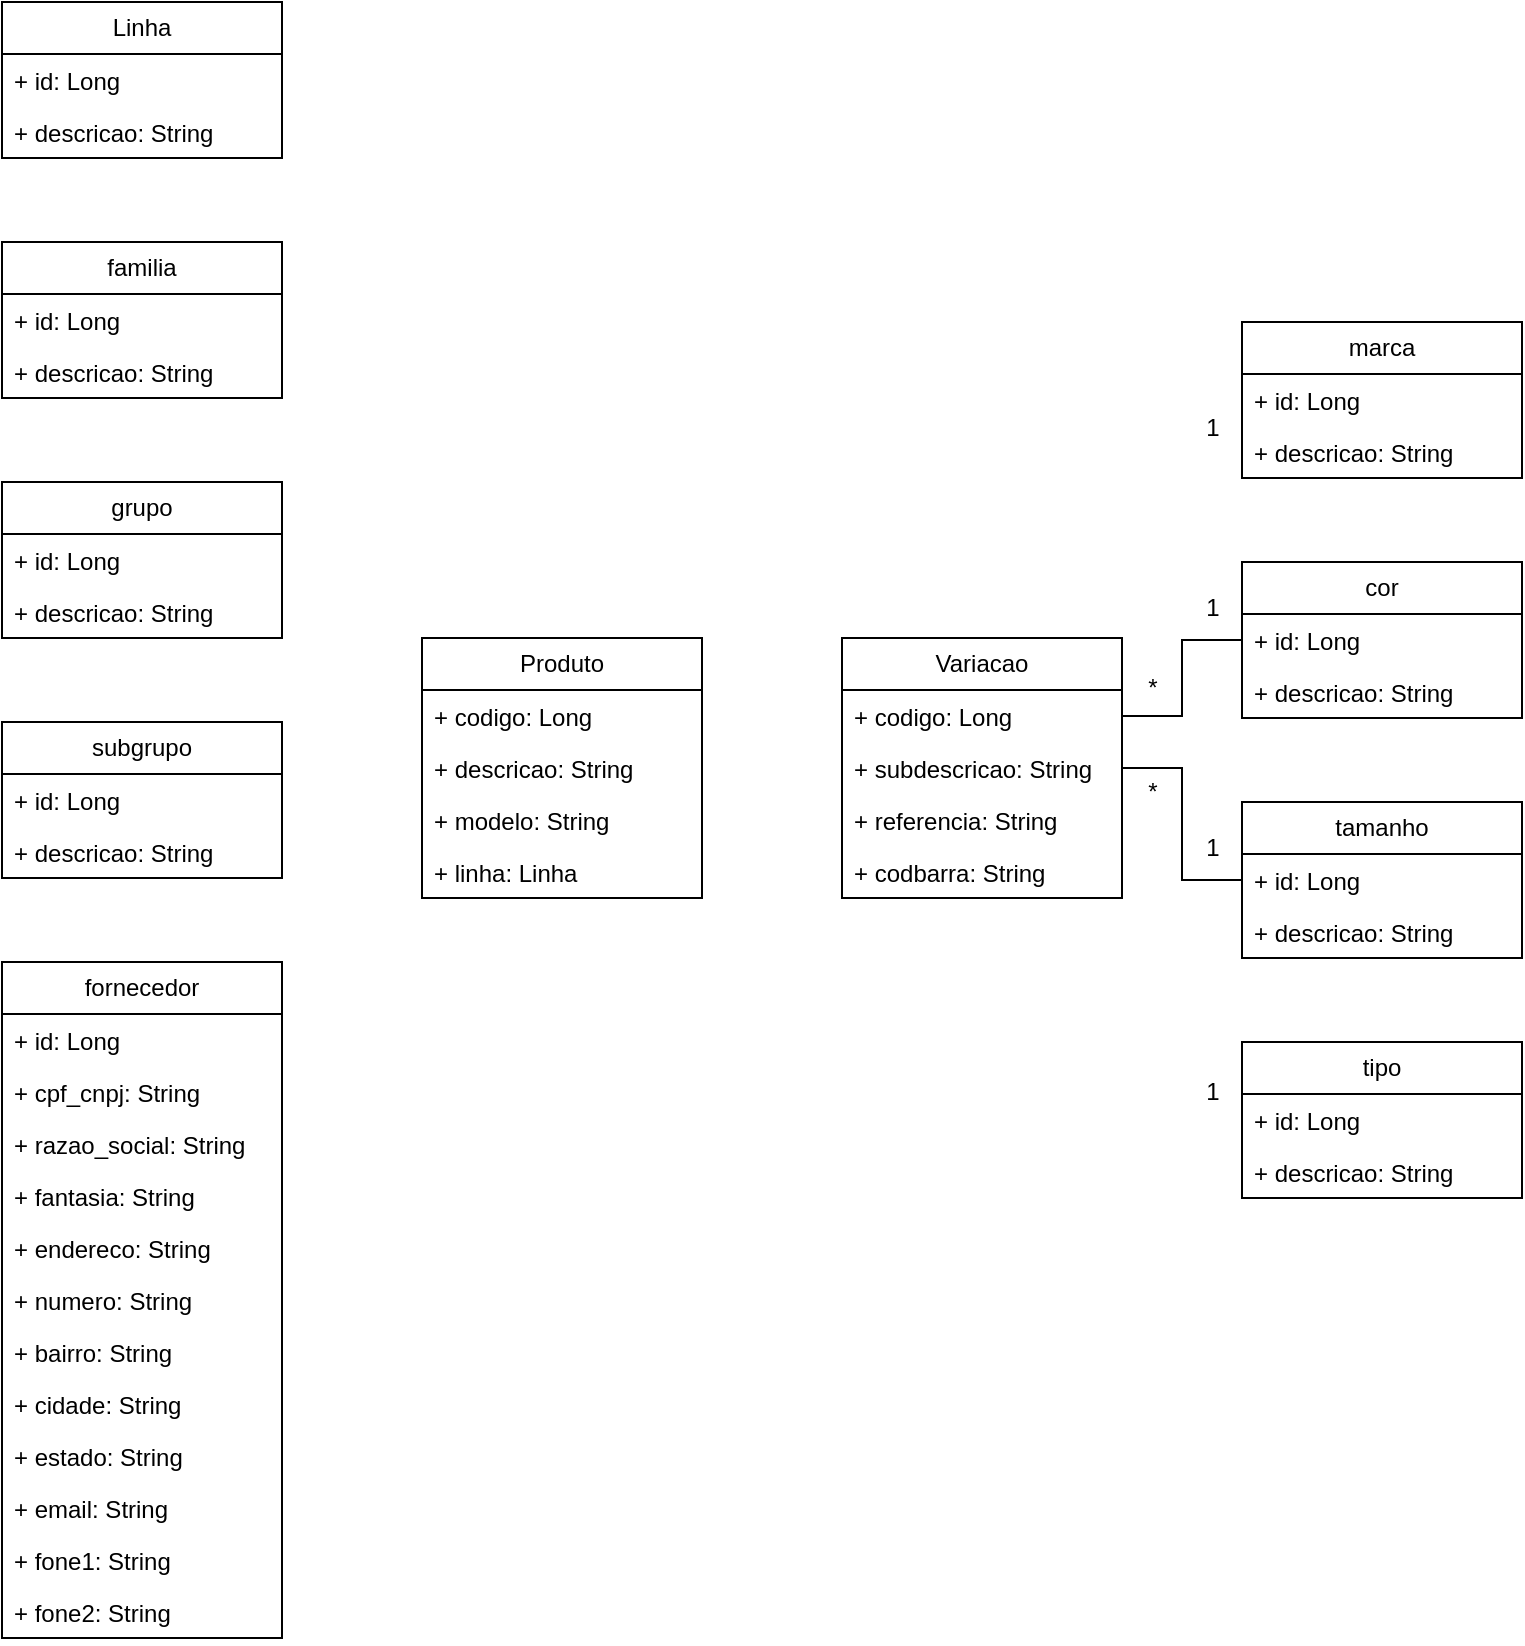 <mxfile version="24.7.6">
  <diagram name="Página-1" id="uwY5rH605NIhkcGj8N-c">
    <mxGraphModel dx="696" dy="387" grid="1" gridSize="10" guides="1" tooltips="1" connect="1" arrows="1" fold="1" page="1" pageScale="1" pageWidth="827" pageHeight="1169" math="0" shadow="0">
      <root>
        <mxCell id="0" />
        <mxCell id="1" parent="0" />
        <mxCell id="tdAu6xV_hupiu8KRXxIJ-1" value="Linha" style="swimlane;fontStyle=0;childLayout=stackLayout;horizontal=1;startSize=26;fillColor=none;horizontalStack=0;resizeParent=1;resizeParentMax=0;resizeLast=0;collapsible=1;marginBottom=0;whiteSpace=wrap;html=1;" parent="1" vertex="1">
          <mxGeometry x="40" y="40" width="140" height="78" as="geometry" />
        </mxCell>
        <mxCell id="tdAu6xV_hupiu8KRXxIJ-2" value="+ id: Long" style="text;strokeColor=none;fillColor=none;align=left;verticalAlign=top;spacingLeft=4;spacingRight=4;overflow=hidden;rotatable=0;points=[[0,0.5],[1,0.5]];portConstraint=eastwest;whiteSpace=wrap;html=1;" parent="tdAu6xV_hupiu8KRXxIJ-1" vertex="1">
          <mxGeometry y="26" width="140" height="26" as="geometry" />
        </mxCell>
        <mxCell id="tdAu6xV_hupiu8KRXxIJ-3" value="+ descricao: String" style="text;strokeColor=none;fillColor=none;align=left;verticalAlign=top;spacingLeft=4;spacingRight=4;overflow=hidden;rotatable=0;points=[[0,0.5],[1,0.5]];portConstraint=eastwest;whiteSpace=wrap;html=1;" parent="tdAu6xV_hupiu8KRXxIJ-1" vertex="1">
          <mxGeometry y="52" width="140" height="26" as="geometry" />
        </mxCell>
        <mxCell id="tdAu6xV_hupiu8KRXxIJ-5" value="familia" style="swimlane;fontStyle=0;childLayout=stackLayout;horizontal=1;startSize=26;fillColor=none;horizontalStack=0;resizeParent=1;resizeParentMax=0;resizeLast=0;collapsible=1;marginBottom=0;whiteSpace=wrap;html=1;" parent="1" vertex="1">
          <mxGeometry x="40" y="160" width="140" height="78" as="geometry" />
        </mxCell>
        <mxCell id="tdAu6xV_hupiu8KRXxIJ-6" value="+ id: Long" style="text;strokeColor=none;fillColor=none;align=left;verticalAlign=top;spacingLeft=4;spacingRight=4;overflow=hidden;rotatable=0;points=[[0,0.5],[1,0.5]];portConstraint=eastwest;whiteSpace=wrap;html=1;" parent="tdAu6xV_hupiu8KRXxIJ-5" vertex="1">
          <mxGeometry y="26" width="140" height="26" as="geometry" />
        </mxCell>
        <mxCell id="tdAu6xV_hupiu8KRXxIJ-7" value="+ descricao: String" style="text;strokeColor=none;fillColor=none;align=left;verticalAlign=top;spacingLeft=4;spacingRight=4;overflow=hidden;rotatable=0;points=[[0,0.5],[1,0.5]];portConstraint=eastwest;whiteSpace=wrap;html=1;" parent="tdAu6xV_hupiu8KRXxIJ-5" vertex="1">
          <mxGeometry y="52" width="140" height="26" as="geometry" />
        </mxCell>
        <mxCell id="tdAu6xV_hupiu8KRXxIJ-9" value="grupo" style="swimlane;fontStyle=0;childLayout=stackLayout;horizontal=1;startSize=26;fillColor=none;horizontalStack=0;resizeParent=1;resizeParentMax=0;resizeLast=0;collapsible=1;marginBottom=0;whiteSpace=wrap;html=1;" parent="1" vertex="1">
          <mxGeometry x="40" y="280" width="140" height="78" as="geometry" />
        </mxCell>
        <mxCell id="tdAu6xV_hupiu8KRXxIJ-10" value="+ id: Long" style="text;strokeColor=none;fillColor=none;align=left;verticalAlign=top;spacingLeft=4;spacingRight=4;overflow=hidden;rotatable=0;points=[[0,0.5],[1,0.5]];portConstraint=eastwest;whiteSpace=wrap;html=1;" parent="tdAu6xV_hupiu8KRXxIJ-9" vertex="1">
          <mxGeometry y="26" width="140" height="26" as="geometry" />
        </mxCell>
        <mxCell id="tdAu6xV_hupiu8KRXxIJ-11" value="+ descricao: String" style="text;strokeColor=none;fillColor=none;align=left;verticalAlign=top;spacingLeft=4;spacingRight=4;overflow=hidden;rotatable=0;points=[[0,0.5],[1,0.5]];portConstraint=eastwest;whiteSpace=wrap;html=1;" parent="tdAu6xV_hupiu8KRXxIJ-9" vertex="1">
          <mxGeometry y="52" width="140" height="26" as="geometry" />
        </mxCell>
        <mxCell id="tdAu6xV_hupiu8KRXxIJ-12" value="subgrupo" style="swimlane;fontStyle=0;childLayout=stackLayout;horizontal=1;startSize=26;fillColor=none;horizontalStack=0;resizeParent=1;resizeParentMax=0;resizeLast=0;collapsible=1;marginBottom=0;whiteSpace=wrap;html=1;" parent="1" vertex="1">
          <mxGeometry x="40" y="400" width="140" height="78" as="geometry" />
        </mxCell>
        <mxCell id="tdAu6xV_hupiu8KRXxIJ-13" value="+ id: Long" style="text;strokeColor=none;fillColor=none;align=left;verticalAlign=top;spacingLeft=4;spacingRight=4;overflow=hidden;rotatable=0;points=[[0,0.5],[1,0.5]];portConstraint=eastwest;whiteSpace=wrap;html=1;" parent="tdAu6xV_hupiu8KRXxIJ-12" vertex="1">
          <mxGeometry y="26" width="140" height="26" as="geometry" />
        </mxCell>
        <mxCell id="tdAu6xV_hupiu8KRXxIJ-14" value="+ descricao: String" style="text;strokeColor=none;fillColor=none;align=left;verticalAlign=top;spacingLeft=4;spacingRight=4;overflow=hidden;rotatable=0;points=[[0,0.5],[1,0.5]];portConstraint=eastwest;whiteSpace=wrap;html=1;" parent="tdAu6xV_hupiu8KRXxIJ-12" vertex="1">
          <mxGeometry y="52" width="140" height="26" as="geometry" />
        </mxCell>
        <mxCell id="tdAu6xV_hupiu8KRXxIJ-15" value="marca" style="swimlane;fontStyle=0;childLayout=stackLayout;horizontal=1;startSize=26;fillColor=none;horizontalStack=0;resizeParent=1;resizeParentMax=0;resizeLast=0;collapsible=1;marginBottom=0;whiteSpace=wrap;html=1;" parent="1" vertex="1">
          <mxGeometry x="660" y="200" width="140" height="78" as="geometry" />
        </mxCell>
        <mxCell id="tdAu6xV_hupiu8KRXxIJ-16" value="+ id: Long" style="text;strokeColor=none;fillColor=none;align=left;verticalAlign=top;spacingLeft=4;spacingRight=4;overflow=hidden;rotatable=0;points=[[0,0.5],[1,0.5]];portConstraint=eastwest;whiteSpace=wrap;html=1;" parent="tdAu6xV_hupiu8KRXxIJ-15" vertex="1">
          <mxGeometry y="26" width="140" height="26" as="geometry" />
        </mxCell>
        <mxCell id="tdAu6xV_hupiu8KRXxIJ-17" value="+ descricao: String" style="text;strokeColor=none;fillColor=none;align=left;verticalAlign=top;spacingLeft=4;spacingRight=4;overflow=hidden;rotatable=0;points=[[0,0.5],[1,0.5]];portConstraint=eastwest;whiteSpace=wrap;html=1;" parent="tdAu6xV_hupiu8KRXxIJ-15" vertex="1">
          <mxGeometry y="52" width="140" height="26" as="geometry" />
        </mxCell>
        <mxCell id="tdAu6xV_hupiu8KRXxIJ-18" value="fornecedor" style="swimlane;fontStyle=0;childLayout=stackLayout;horizontal=1;startSize=26;fillColor=none;horizontalStack=0;resizeParent=1;resizeParentMax=0;resizeLast=0;collapsible=1;marginBottom=0;whiteSpace=wrap;html=1;" parent="1" vertex="1">
          <mxGeometry x="40" y="520" width="140" height="338" as="geometry" />
        </mxCell>
        <mxCell id="tdAu6xV_hupiu8KRXxIJ-19" value="+ id: Long" style="text;strokeColor=none;fillColor=none;align=left;verticalAlign=top;spacingLeft=4;spacingRight=4;overflow=hidden;rotatable=0;points=[[0,0.5],[1,0.5]];portConstraint=eastwest;whiteSpace=wrap;html=1;" parent="tdAu6xV_hupiu8KRXxIJ-18" vertex="1">
          <mxGeometry y="26" width="140" height="26" as="geometry" />
        </mxCell>
        <mxCell id="tdAu6xV_hupiu8KRXxIJ-21" value="+ cpf_cnpj: String" style="text;strokeColor=none;fillColor=none;align=left;verticalAlign=top;spacingLeft=4;spacingRight=4;overflow=hidden;rotatable=0;points=[[0,0.5],[1,0.5]];portConstraint=eastwest;whiteSpace=wrap;html=1;" parent="tdAu6xV_hupiu8KRXxIJ-18" vertex="1">
          <mxGeometry y="52" width="140" height="26" as="geometry" />
        </mxCell>
        <mxCell id="tdAu6xV_hupiu8KRXxIJ-20" value="+ razao_social: String" style="text;strokeColor=none;fillColor=none;align=left;verticalAlign=top;spacingLeft=4;spacingRight=4;overflow=hidden;rotatable=0;points=[[0,0.5],[1,0.5]];portConstraint=eastwest;whiteSpace=wrap;html=1;" parent="tdAu6xV_hupiu8KRXxIJ-18" vertex="1">
          <mxGeometry y="78" width="140" height="26" as="geometry" />
        </mxCell>
        <mxCell id="EgEmd3ckSdjU1ePj8vTz-16" value="+ fantasia: String" style="text;strokeColor=none;fillColor=none;align=left;verticalAlign=top;spacingLeft=4;spacingRight=4;overflow=hidden;rotatable=0;points=[[0,0.5],[1,0.5]];portConstraint=eastwest;whiteSpace=wrap;html=1;" vertex="1" parent="tdAu6xV_hupiu8KRXxIJ-18">
          <mxGeometry y="104" width="140" height="26" as="geometry" />
        </mxCell>
        <mxCell id="tdAu6xV_hupiu8KRXxIJ-23" value="+ endereco: String" style="text;strokeColor=none;fillColor=none;align=left;verticalAlign=top;spacingLeft=4;spacingRight=4;overflow=hidden;rotatable=0;points=[[0,0.5],[1,0.5]];portConstraint=eastwest;whiteSpace=wrap;html=1;" parent="tdAu6xV_hupiu8KRXxIJ-18" vertex="1">
          <mxGeometry y="130" width="140" height="26" as="geometry" />
        </mxCell>
        <mxCell id="tdAu6xV_hupiu8KRXxIJ-24" value="+ numero: String" style="text;strokeColor=none;fillColor=none;align=left;verticalAlign=top;spacingLeft=4;spacingRight=4;overflow=hidden;rotatable=0;points=[[0,0.5],[1,0.5]];portConstraint=eastwest;whiteSpace=wrap;html=1;" parent="tdAu6xV_hupiu8KRXxIJ-18" vertex="1">
          <mxGeometry y="156" width="140" height="26" as="geometry" />
        </mxCell>
        <mxCell id="EgEmd3ckSdjU1ePj8vTz-14" value="+ bairro: String" style="text;strokeColor=none;fillColor=none;align=left;verticalAlign=top;spacingLeft=4;spacingRight=4;overflow=hidden;rotatable=0;points=[[0,0.5],[1,0.5]];portConstraint=eastwest;whiteSpace=wrap;html=1;" vertex="1" parent="tdAu6xV_hupiu8KRXxIJ-18">
          <mxGeometry y="182" width="140" height="26" as="geometry" />
        </mxCell>
        <mxCell id="tdAu6xV_hupiu8KRXxIJ-22" value="+ cidade: String" style="text;strokeColor=none;fillColor=none;align=left;verticalAlign=top;spacingLeft=4;spacingRight=4;overflow=hidden;rotatable=0;points=[[0,0.5],[1,0.5]];portConstraint=eastwest;whiteSpace=wrap;html=1;" parent="tdAu6xV_hupiu8KRXxIJ-18" vertex="1">
          <mxGeometry y="208" width="140" height="26" as="geometry" />
        </mxCell>
        <mxCell id="EgEmd3ckSdjU1ePj8vTz-15" value="+ estado: String" style="text;strokeColor=none;fillColor=none;align=left;verticalAlign=top;spacingLeft=4;spacingRight=4;overflow=hidden;rotatable=0;points=[[0,0.5],[1,0.5]];portConstraint=eastwest;whiteSpace=wrap;html=1;" vertex="1" parent="tdAu6xV_hupiu8KRXxIJ-18">
          <mxGeometry y="234" width="140" height="26" as="geometry" />
        </mxCell>
        <mxCell id="EgEmd3ckSdjU1ePj8vTz-17" value="+ email: String" style="text;strokeColor=none;fillColor=none;align=left;verticalAlign=top;spacingLeft=4;spacingRight=4;overflow=hidden;rotatable=0;points=[[0,0.5],[1,0.5]];portConstraint=eastwest;whiteSpace=wrap;html=1;" vertex="1" parent="tdAu6xV_hupiu8KRXxIJ-18">
          <mxGeometry y="260" width="140" height="26" as="geometry" />
        </mxCell>
        <mxCell id="EgEmd3ckSdjU1ePj8vTz-18" value="+ fone1: String" style="text;strokeColor=none;fillColor=none;align=left;verticalAlign=top;spacingLeft=4;spacingRight=4;overflow=hidden;rotatable=0;points=[[0,0.5],[1,0.5]];portConstraint=eastwest;whiteSpace=wrap;html=1;" vertex="1" parent="tdAu6xV_hupiu8KRXxIJ-18">
          <mxGeometry y="286" width="140" height="26" as="geometry" />
        </mxCell>
        <mxCell id="EgEmd3ckSdjU1ePj8vTz-19" value="+ fone2: String" style="text;strokeColor=none;fillColor=none;align=left;verticalAlign=top;spacingLeft=4;spacingRight=4;overflow=hidden;rotatable=0;points=[[0,0.5],[1,0.5]];portConstraint=eastwest;whiteSpace=wrap;html=1;" vertex="1" parent="tdAu6xV_hupiu8KRXxIJ-18">
          <mxGeometry y="312" width="140" height="26" as="geometry" />
        </mxCell>
        <mxCell id="EgEmd3ckSdjU1ePj8vTz-76" style="edgeStyle=orthogonalEdgeStyle;rounded=0;orthogonalLoop=1;jettySize=auto;html=1;entryX=1;entryY=0.5;entryDx=0;entryDy=0;endArrow=none;endFill=0;" edge="1" parent="1" source="EgEmd3ckSdjU1ePj8vTz-1" target="EgEmd3ckSdjU1ePj8vTz-24">
          <mxGeometry relative="1" as="geometry" />
        </mxCell>
        <mxCell id="EgEmd3ckSdjU1ePj8vTz-1" value="cor" style="swimlane;fontStyle=0;childLayout=stackLayout;horizontal=1;startSize=26;fillColor=none;horizontalStack=0;resizeParent=1;resizeParentMax=0;resizeLast=0;collapsible=1;marginBottom=0;whiteSpace=wrap;html=1;" vertex="1" parent="1">
          <mxGeometry x="660" y="320" width="140" height="78" as="geometry" />
        </mxCell>
        <mxCell id="EgEmd3ckSdjU1ePj8vTz-2" value="+ id: Long" style="text;strokeColor=none;fillColor=none;align=left;verticalAlign=top;spacingLeft=4;spacingRight=4;overflow=hidden;rotatable=0;points=[[0,0.5],[1,0.5]];portConstraint=eastwest;whiteSpace=wrap;html=1;" vertex="1" parent="EgEmd3ckSdjU1ePj8vTz-1">
          <mxGeometry y="26" width="140" height="26" as="geometry" />
        </mxCell>
        <mxCell id="EgEmd3ckSdjU1ePj8vTz-3" value="+ descricao: String" style="text;strokeColor=none;fillColor=none;align=left;verticalAlign=top;spacingLeft=4;spacingRight=4;overflow=hidden;rotatable=0;points=[[0,0.5],[1,0.5]];portConstraint=eastwest;whiteSpace=wrap;html=1;" vertex="1" parent="EgEmd3ckSdjU1ePj8vTz-1">
          <mxGeometry y="52" width="140" height="26" as="geometry" />
        </mxCell>
        <mxCell id="EgEmd3ckSdjU1ePj8vTz-77" style="edgeStyle=orthogonalEdgeStyle;rounded=0;orthogonalLoop=1;jettySize=auto;html=1;endArrow=none;endFill=0;" edge="1" parent="1" source="EgEmd3ckSdjU1ePj8vTz-4" target="EgEmd3ckSdjU1ePj8vTz-23">
          <mxGeometry relative="1" as="geometry" />
        </mxCell>
        <mxCell id="EgEmd3ckSdjU1ePj8vTz-4" value="tamanho" style="swimlane;fontStyle=0;childLayout=stackLayout;horizontal=1;startSize=26;fillColor=none;horizontalStack=0;resizeParent=1;resizeParentMax=0;resizeLast=0;collapsible=1;marginBottom=0;whiteSpace=wrap;html=1;" vertex="1" parent="1">
          <mxGeometry x="660" y="440" width="140" height="78" as="geometry" />
        </mxCell>
        <mxCell id="EgEmd3ckSdjU1ePj8vTz-5" value="+ id: Long" style="text;strokeColor=none;fillColor=none;align=left;verticalAlign=top;spacingLeft=4;spacingRight=4;overflow=hidden;rotatable=0;points=[[0,0.5],[1,0.5]];portConstraint=eastwest;whiteSpace=wrap;html=1;" vertex="1" parent="EgEmd3ckSdjU1ePj8vTz-4">
          <mxGeometry y="26" width="140" height="26" as="geometry" />
        </mxCell>
        <mxCell id="EgEmd3ckSdjU1ePj8vTz-6" value="+ descricao: String" style="text;strokeColor=none;fillColor=none;align=left;verticalAlign=top;spacingLeft=4;spacingRight=4;overflow=hidden;rotatable=0;points=[[0,0.5],[1,0.5]];portConstraint=eastwest;whiteSpace=wrap;html=1;" vertex="1" parent="EgEmd3ckSdjU1ePj8vTz-4">
          <mxGeometry y="52" width="140" height="26" as="geometry" />
        </mxCell>
        <mxCell id="EgEmd3ckSdjU1ePj8vTz-7" value="Produto" style="swimlane;fontStyle=0;childLayout=stackLayout;horizontal=1;startSize=26;fillColor=none;horizontalStack=0;resizeParent=1;resizeParentMax=0;resizeLast=0;collapsible=1;marginBottom=0;whiteSpace=wrap;html=1;" vertex="1" parent="1">
          <mxGeometry x="250" y="358" width="140" height="130" as="geometry" />
        </mxCell>
        <mxCell id="EgEmd3ckSdjU1ePj8vTz-8" value="+ codigo: Long" style="text;strokeColor=none;fillColor=none;align=left;verticalAlign=top;spacingLeft=4;spacingRight=4;overflow=hidden;rotatable=0;points=[[0,0.5],[1,0.5]];portConstraint=eastwest;whiteSpace=wrap;html=1;" vertex="1" parent="EgEmd3ckSdjU1ePj8vTz-7">
          <mxGeometry y="26" width="140" height="26" as="geometry" />
        </mxCell>
        <mxCell id="EgEmd3ckSdjU1ePj8vTz-9" value="+ descricao: String" style="text;strokeColor=none;fillColor=none;align=left;verticalAlign=top;spacingLeft=4;spacingRight=4;overflow=hidden;rotatable=0;points=[[0,0.5],[1,0.5]];portConstraint=eastwest;whiteSpace=wrap;html=1;" vertex="1" parent="EgEmd3ckSdjU1ePj8vTz-7">
          <mxGeometry y="52" width="140" height="26" as="geometry" />
        </mxCell>
        <mxCell id="EgEmd3ckSdjU1ePj8vTz-10" value="+ modelo: String" style="text;strokeColor=none;fillColor=none;align=left;verticalAlign=top;spacingLeft=4;spacingRight=4;overflow=hidden;rotatable=0;points=[[0,0.5],[1,0.5]];portConstraint=eastwest;whiteSpace=wrap;html=1;" vertex="1" parent="EgEmd3ckSdjU1ePj8vTz-7">
          <mxGeometry y="78" width="140" height="26" as="geometry" />
        </mxCell>
        <mxCell id="EgEmd3ckSdjU1ePj8vTz-88" value="+ linha: Linha" style="text;strokeColor=none;fillColor=none;align=left;verticalAlign=top;spacingLeft=4;spacingRight=4;overflow=hidden;rotatable=0;points=[[0,0.5],[1,0.5]];portConstraint=eastwest;whiteSpace=wrap;html=1;" vertex="1" parent="EgEmd3ckSdjU1ePj8vTz-7">
          <mxGeometry y="104" width="140" height="26" as="geometry" />
        </mxCell>
        <mxCell id="EgEmd3ckSdjU1ePj8vTz-20" value="tipo" style="swimlane;fontStyle=0;childLayout=stackLayout;horizontal=1;startSize=26;fillColor=none;horizontalStack=0;resizeParent=1;resizeParentMax=0;resizeLast=0;collapsible=1;marginBottom=0;whiteSpace=wrap;html=1;" vertex="1" parent="1">
          <mxGeometry x="660" y="560" width="140" height="78" as="geometry" />
        </mxCell>
        <mxCell id="EgEmd3ckSdjU1ePj8vTz-21" value="+ id: Long" style="text;strokeColor=none;fillColor=none;align=left;verticalAlign=top;spacingLeft=4;spacingRight=4;overflow=hidden;rotatable=0;points=[[0,0.5],[1,0.5]];portConstraint=eastwest;whiteSpace=wrap;html=1;" vertex="1" parent="EgEmd3ckSdjU1ePj8vTz-20">
          <mxGeometry y="26" width="140" height="26" as="geometry" />
        </mxCell>
        <mxCell id="EgEmd3ckSdjU1ePj8vTz-22" value="+ descricao: String" style="text;strokeColor=none;fillColor=none;align=left;verticalAlign=top;spacingLeft=4;spacingRight=4;overflow=hidden;rotatable=0;points=[[0,0.5],[1,0.5]];portConstraint=eastwest;whiteSpace=wrap;html=1;" vertex="1" parent="EgEmd3ckSdjU1ePj8vTz-20">
          <mxGeometry y="52" width="140" height="26" as="geometry" />
        </mxCell>
        <mxCell id="EgEmd3ckSdjU1ePj8vTz-23" value="Variacao" style="swimlane;fontStyle=0;childLayout=stackLayout;horizontal=1;startSize=26;fillColor=none;horizontalStack=0;resizeParent=1;resizeParentMax=0;resizeLast=0;collapsible=1;marginBottom=0;whiteSpace=wrap;html=1;" vertex="1" parent="1">
          <mxGeometry x="460" y="358" width="140" height="130" as="geometry" />
        </mxCell>
        <mxCell id="EgEmd3ckSdjU1ePj8vTz-24" value="+ codigo: Long" style="text;strokeColor=none;fillColor=none;align=left;verticalAlign=top;spacingLeft=4;spacingRight=4;overflow=hidden;rotatable=0;points=[[0,0.5],[1,0.5]];portConstraint=eastwest;whiteSpace=wrap;html=1;" vertex="1" parent="EgEmd3ckSdjU1ePj8vTz-23">
          <mxGeometry y="26" width="140" height="26" as="geometry" />
        </mxCell>
        <mxCell id="EgEmd3ckSdjU1ePj8vTz-25" value="+ subdescricao: String" style="text;strokeColor=none;fillColor=none;align=left;verticalAlign=top;spacingLeft=4;spacingRight=4;overflow=hidden;rotatable=0;points=[[0,0.5],[1,0.5]];portConstraint=eastwest;whiteSpace=wrap;html=1;" vertex="1" parent="EgEmd3ckSdjU1ePj8vTz-23">
          <mxGeometry y="52" width="140" height="26" as="geometry" />
        </mxCell>
        <mxCell id="EgEmd3ckSdjU1ePj8vTz-26" value="+ referencia: String" style="text;strokeColor=none;fillColor=none;align=left;verticalAlign=top;spacingLeft=4;spacingRight=4;overflow=hidden;rotatable=0;points=[[0,0.5],[1,0.5]];portConstraint=eastwest;whiteSpace=wrap;html=1;" vertex="1" parent="EgEmd3ckSdjU1ePj8vTz-23">
          <mxGeometry y="78" width="140" height="26" as="geometry" />
        </mxCell>
        <mxCell id="EgEmd3ckSdjU1ePj8vTz-27" value="+ codbarra: String" style="text;strokeColor=none;fillColor=none;align=left;verticalAlign=top;spacingLeft=4;spacingRight=4;overflow=hidden;rotatable=0;points=[[0,0.5],[1,0.5]];portConstraint=eastwest;whiteSpace=wrap;html=1;" vertex="1" parent="EgEmd3ckSdjU1ePj8vTz-23">
          <mxGeometry y="104" width="140" height="26" as="geometry" />
        </mxCell>
        <mxCell id="EgEmd3ckSdjU1ePj8vTz-80" value="1" style="text;html=1;align=center;verticalAlign=middle;resizable=0;points=[];autosize=1;strokeColor=none;fillColor=none;fontSize=12;" vertex="1" parent="1">
          <mxGeometry x="630" y="238" width="30" height="30" as="geometry" />
        </mxCell>
        <mxCell id="EgEmd3ckSdjU1ePj8vTz-82" value="1" style="text;html=1;align=center;verticalAlign=middle;resizable=0;points=[];autosize=1;strokeColor=none;fillColor=none;fontSize=12;" vertex="1" parent="1">
          <mxGeometry x="630" y="328" width="30" height="30" as="geometry" />
        </mxCell>
        <mxCell id="EgEmd3ckSdjU1ePj8vTz-83" value="*" style="text;html=1;align=center;verticalAlign=middle;resizable=0;points=[];autosize=1;strokeColor=none;fillColor=none;fontSize=12;" vertex="1" parent="1">
          <mxGeometry x="600" y="368" width="30" height="30" as="geometry" />
        </mxCell>
        <mxCell id="EgEmd3ckSdjU1ePj8vTz-84" value="1" style="text;html=1;align=center;verticalAlign=middle;resizable=0;points=[];autosize=1;strokeColor=none;fillColor=none;fontSize=12;" vertex="1" parent="1">
          <mxGeometry x="630" y="448" width="30" height="30" as="geometry" />
        </mxCell>
        <mxCell id="EgEmd3ckSdjU1ePj8vTz-85" value="1" style="text;html=1;align=center;verticalAlign=middle;resizable=0;points=[];autosize=1;strokeColor=none;fillColor=none;fontSize=12;" vertex="1" parent="1">
          <mxGeometry x="630" y="570" width="30" height="30" as="geometry" />
        </mxCell>
        <mxCell id="EgEmd3ckSdjU1ePj8vTz-86" value="*" style="text;html=1;align=center;verticalAlign=middle;resizable=0;points=[];autosize=1;strokeColor=none;fillColor=none;fontSize=12;" vertex="1" parent="1">
          <mxGeometry x="600" y="420" width="30" height="30" as="geometry" />
        </mxCell>
      </root>
    </mxGraphModel>
  </diagram>
</mxfile>
